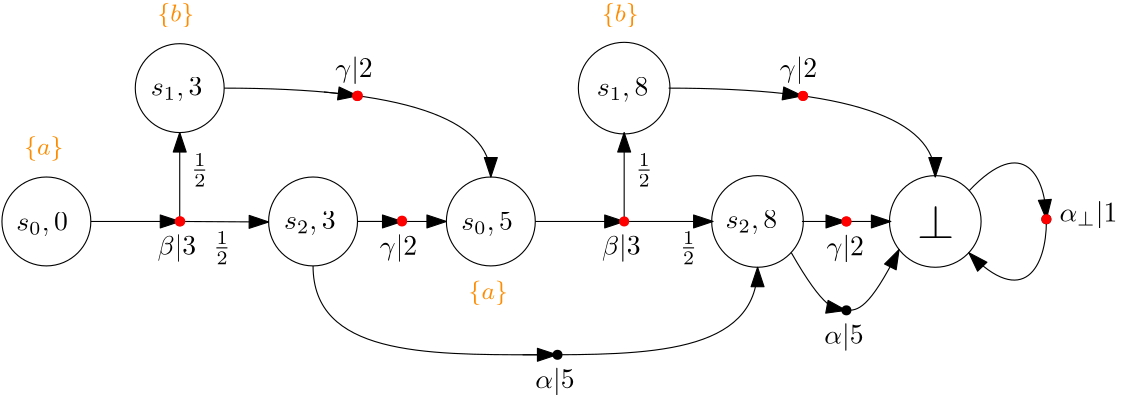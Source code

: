 <?xml version="1.0"?>
<!DOCTYPE ipe SYSTEM "ipe.dtd">
<ipe version="70206" creator="Ipe 7.2.6">
<info created="D:20161211221609" modified="D:20180308192743"/>
<ipestyle name="basic">
<symbol name="arrow/arc(spx)">
<path stroke="sym-stroke" fill="sym-stroke" pen="sym-pen">
0 0 m
-1 0.333 l
-1 -0.333 l
h
</path>
</symbol>
<symbol name="arrow/farc(spx)">
<path stroke="sym-stroke" fill="white" pen="sym-pen">
0 0 m
-1 0.333 l
-1 -0.333 l
h
</path>
</symbol>
<symbol name="arrow/ptarc(spx)">
<path stroke="sym-stroke" fill="sym-stroke" pen="sym-pen">
0 0 m
-1 0.333 l
-0.8 0 l
-1 -0.333 l
h
</path>
</symbol>
<symbol name="arrow/fptarc(spx)">
<path stroke="sym-stroke" fill="white" pen="sym-pen">
0 0 m
-1 0.333 l
-0.8 0 l
-1 -0.333 l
h
</path>
</symbol>
<symbol name="mark/circle(sx)" transformations="translations">
<path fill="sym-stroke">
0.6 0 0 0.6 0 0 e
0.4 0 0 0.4 0 0 e
</path>
</symbol>
<symbol name="mark/disk(sx)" transformations="translations">
<path fill="sym-stroke">
0.6 0 0 0.6 0 0 e
</path>
</symbol>
<symbol name="mark/fdisk(sfx)" transformations="translations">
<group>
<path fill="sym-fill">
0.5 0 0 0.5 0 0 e
</path>
<path fill="sym-stroke" fillrule="eofill">
0.6 0 0 0.6 0 0 e
0.4 0 0 0.4 0 0 e
</path>
</group>
</symbol>
<symbol name="mark/box(sx)" transformations="translations">
<path fill="sym-stroke" fillrule="eofill">
-0.6 -0.6 m
0.6 -0.6 l
0.6 0.6 l
-0.6 0.6 l
h
-0.4 -0.4 m
0.4 -0.4 l
0.4 0.4 l
-0.4 0.4 l
h
</path>
</symbol>
<symbol name="mark/square(sx)" transformations="translations">
<path fill="sym-stroke">
-0.6 -0.6 m
0.6 -0.6 l
0.6 0.6 l
-0.6 0.6 l
h
</path>
</symbol>
<symbol name="mark/fsquare(sfx)" transformations="translations">
<group>
<path fill="sym-fill">
-0.5 -0.5 m
0.5 -0.5 l
0.5 0.5 l
-0.5 0.5 l
h
</path>
<path fill="sym-stroke" fillrule="eofill">
-0.6 -0.6 m
0.6 -0.6 l
0.6 0.6 l
-0.6 0.6 l
h
-0.4 -0.4 m
0.4 -0.4 l
0.4 0.4 l
-0.4 0.4 l
h
</path>
</group>
</symbol>
<symbol name="mark/cross(sx)" transformations="translations">
<group>
<path fill="sym-stroke">
-0.43 -0.57 m
0.57 0.43 l
0.43 0.57 l
-0.57 -0.43 l
h
</path>
<path fill="sym-stroke">
-0.43 0.57 m
0.57 -0.43 l
0.43 -0.57 l
-0.57 0.43 l
h
</path>
</group>
</symbol>
<symbol name="arrow/fnormal(spx)">
<path stroke="sym-stroke" fill="white" pen="sym-pen">
0 0 m
-1 0.333 l
-1 -0.333 l
h
</path>
</symbol>
<symbol name="arrow/pointed(spx)">
<path stroke="sym-stroke" fill="sym-stroke" pen="sym-pen">
0 0 m
-1 0.333 l
-0.8 0 l
-1 -0.333 l
h
</path>
</symbol>
<symbol name="arrow/fpointed(spx)">
<path stroke="sym-stroke" fill="white" pen="sym-pen">
0 0 m
-1 0.333 l
-0.8 0 l
-1 -0.333 l
h
</path>
</symbol>
<symbol name="arrow/linear(spx)">
<path stroke="sym-stroke" pen="sym-pen">
-1 0.333 m
0 0 l
-1 -0.333 l
</path>
</symbol>
<symbol name="arrow/fdouble(spx)">
<path stroke="sym-stroke" fill="white" pen="sym-pen">
0 0 m
-1 0.333 l
-1 -0.333 l
h
-1 0 m
-2 0.333 l
-2 -0.333 l
h
</path>
</symbol>
<symbol name="arrow/double(spx)">
<path stroke="sym-stroke" fill="sym-stroke" pen="sym-pen">
0 0 m
-1 0.333 l
-1 -0.333 l
h
-1 0 m
-2 0.333 l
-2 -0.333 l
h
</path>
</symbol>
<pen name="heavier" value="0.8"/>
<pen name="fat" value="1.2"/>
<pen name="ultrafat" value="2"/>
<symbolsize name="large" value="5"/>
<symbolsize name="small" value="2"/>
<symbolsize name="tiny" value="1.1"/>
<arrowsize name="large" value="10"/>
<arrowsize name="small" value="5"/>
<arrowsize name="tiny" value="3"/>
<color name="red" value="1 0 0"/>
<color name="green" value="0 1 0"/>
<color name="blue" value="0 0 1"/>
<color name="yellow" value="1 1 0"/>
<color name="orange" value="1 0.647 0"/>
<color name="gold" value="1 0.843 0"/>
<color name="purple" value="0.627 0.125 0.941"/>
<color name="gray" value="0.745"/>
<color name="brown" value="0.647 0.165 0.165"/>
<color name="navy" value="0 0 0.502"/>
<color name="pink" value="1 0.753 0.796"/>
<color name="seagreen" value="0.18 0.545 0.341"/>
<color name="turquoise" value="0.251 0.878 0.816"/>
<color name="violet" value="0.933 0.51 0.933"/>
<color name="darkblue" value="0 0 0.545"/>
<color name="darkcyan" value="0 0.545 0.545"/>
<color name="darkgray" value="0.663"/>
<color name="darkgreen" value="0 0.392 0"/>
<color name="darkmagenta" value="0.545 0 0.545"/>
<color name="darkorange" value="1 0.549 0"/>
<color name="darkred" value="0.545 0 0"/>
<color name="lightblue" value="0.678 0.847 0.902"/>
<color name="lightcyan" value="0.878 1 1"/>
<color name="lightgray" value="0.827"/>
<color name="lightgreen" value="0.565 0.933 0.565"/>
<color name="lightyellow" value="1 1 0.878"/>
<dashstyle name="dashed" value="[4] 0"/>
<dashstyle name="dotted" value="[1 3] 0"/>
<dashstyle name="dash dotted" value="[4 2 1 2] 0"/>
<dashstyle name="dash dot dotted" value="[4 2 1 2 1 2] 0"/>
<textsize name="large" value="\large"/>
<textsize name="Large" value="\Large"/>
<textsize name="LARGE" value="\LARGE"/>
<textsize name="huge" value="\huge"/>
<textsize name="Huge" value="\Huge"/>
<textsize name="small" value="\small"/>
<textsize name="footnote" value="\footnotesize"/>
<textsize name="tiny" value="\tiny"/>
<textstyle name="center" begin="\begin{center}" end="\end{center}"/>
<textstyle name="itemize" begin="\begin{itemize}" end="\end{itemize}"/>
<textstyle name="item" begin="\begin{itemize}\item{}" end="\end{itemize}"/>
<gridsize name="4 pts" value="4"/>
<gridsize name="8 pts (~3 mm)" value="8"/>
<gridsize name="16 pts (~6 mm)" value="16"/>
<gridsize name="32 pts (~12 mm)" value="32"/>
<gridsize name="10 pts (~3.5 mm)" value="10"/>
<gridsize name="20 pts (~7 mm)" value="20"/>
<gridsize name="14 pts (~5 mm)" value="14"/>
<gridsize name="28 pts (~10 mm)" value="28"/>
<gridsize name="56 pts (~20 mm)" value="56"/>
<anglesize name="90 deg" value="90"/>
<anglesize name="60 deg" value="60"/>
<anglesize name="45 deg" value="45"/>
<anglesize name="30 deg" value="30"/>
<anglesize name="22.5 deg" value="22.5"/>
<opacity name="10%" value="0.1"/>
<opacity name="30%" value="0.3"/>
<opacity name="50%" value="0.5"/>
<opacity name="75%" value="0.75"/>
<tiling name="falling" angle="-60" step="4" width="1"/>
<tiling name="rising" angle="30" step="4" width="1"/>
</ipestyle>
<page>
<layer name="alpha"/>
<view layers="alpha" active="alpha"/>
<path layer="alpha" stroke="black">
16 0 0 16 48 736 e
</path>
<path stroke="black">
16 0 0 16 96 784 e
</path>
<path stroke="black">
16 0 0 16 144 736 e
</path>
<path stroke="black">
16 0 0 16 208 736 e
</path>
<path matrix="1 0 0 1 -64 0" stroke="black">
16.4924 0 0 16.4924 320 784 e
</path>
<path matrix="1 0 0 1 -64 0" stroke="black">
16.4924 0 0 16.4924 368 736 e
</path>
<path matrix="1 0 0 1 -64 0" stroke="black">
16.4924 0 0 16.4924 432 736 e
</path>
<path stroke="black" arrow="normal/normal">
64 736 m
96 736 l
</path>
<path stroke="black" arrow="normal/normal">
96 736 m
96 768 l
</path>
<path stroke="black" arrow="normal/normal">
96 736 m
128.001 735.813 l
</path>
<path matrix="1 0 0 1 -64 0" stroke="black" arrow="normal/normal">
288 736 m
320 736 l
</path>
<path matrix="1 0 0 1 -64 0" stroke="black" arrow="normal/normal">
320 736 m
320 768 l
</path>
<path matrix="1 0 0 1 -64 0" stroke="black" arrow="normal/normal">
320 736 m
352 736 l
</path>
<path matrix="1 0 0 1 -64 0" stroke="black" arrow="normal/normal">
384 736 m
416 736 l
</path>
<path stroke="black" arrow="normal/normal">
112 784 m
208 784
208 752 c
</path>
<path stroke="black" arrow="normal/normal">
144 720 m
144 688
224 688
304 688
304.029 719.508 c
</path>
<path stroke="black" arrow="normal/normal">
272 784 m
368 784
368 752 c
</path>
<use name="mark/disk(sx)" pos="96 736" size="normal" stroke="red"/>
<path stroke="black" arrow="normal/normal">
160 736 m
192 736 l
</path>
<use name="mark/disk(sx)" pos="176 736" size="normal" stroke="red"/>
<use name="mark/disk(sx)" pos="160.072 781.245" size="normal" stroke="red"/>
<use name="mark/disk(sx)" pos="160.072 781.245" size="normal" stroke="red"/>
<use name="mark/disk(sx)" pos="256 736" size="normal" stroke="red"/>
<use name="mark/disk(sx)" pos="232 688" size="normal" stroke="black"/>
<text matrix="1 0 0 1 -0.72194 2.14596" transformations="translations" pos="37.9076 730.581" stroke="black" type="label" width="18.549" height="6.428" depth="1.93" valign="baseline" style="math">s_0, 0</text>
<text matrix="1 0 0 1 -4 0" transformations="translations" pos="89.5783 781.309" stroke="black" type="label" width="18.549" height="6.428" depth="1.93" valign="baseline" style="math">s_1, 3</text>
<text matrix="1 0 0 1 -4 0" transformations="translations" pos="137.521 733.251" stroke="black" type="label" width="18.549" height="6.428" depth="1.93" valign="baseline" style="math">s_2, 3</text>
<text matrix="1 0 0 1 -4 0" transformations="translations" pos="201.353 732.887" stroke="black" type="label" width="18.549" height="6.428" depth="1.93" valign="baseline" style="math">s_0, 5</text>
<text matrix="1 0 0 1 -2.69081 0" transformations="translations" pos="248.816 781.256" stroke="black" type="label" width="18.549" height="6.428" depth="1.93" valign="baseline" style="math">s_1, 8</text>
<text matrix="1 0 0 1 -4 0" transformations="translations" pos="296.483 733.525" stroke="black" type="label" width="18.549" height="6.428" depth="1.93" valign="baseline" style="math">s_2, 8</text>
<text matrix="1 0 0 1 0.603744 -2.97186" transformations="translations" pos="360.841 732.903" stroke="black" type="label" width="13.39" height="11.955" depth="0" valign="baseline" size="LARGE" style="math">\bot</text>
<text matrix="1 0 0 1 0 4" transformations="translations" pos="88 720" stroke="black" type="label" width="13.91" height="7.473" depth="2.49" valign="baseline" style="math">\beta | 3</text>
<text matrix="1 0 0 1 -4 0" transformations="translations" pos="156 788" stroke="black" type="label" width="13.46" height="7.473" depth="2.49" valign="baseline" style="math">\gamma | 2</text>
<text matrix="1 0 0 1 -4 -4" transformations="translations" pos="172 728" stroke="black" type="label" width="13.46" height="7.473" depth="2.49" valign="baseline" style="math">\gamma | 2</text>
<text matrix="1 0 0 1 -4 -4" transformations="translations" pos="228 680" stroke="black" type="label" width="14.159" height="7.473" depth="2.49" valign="baseline" style="math">\alpha | 5</text>
<text matrix="1 0 0 1 -4 -4" transformations="translations" pos="252 728" stroke="black" type="label" width="13.91" height="7.473" depth="2.49" valign="baseline" style="math">\beta | 3</text>
<text matrix="1 0 0 1 -20 0" transformations="translations" pos="332 788" stroke="black" type="label" width="13.46" height="7.473" depth="2.49" valign="baseline" style="math">\gamma | 2</text>
<use name="mark/disk(sx)" pos="320.347 781.207" size="normal" stroke="red"/>
<use name="mark/disk(sx)" pos="336 736" size="normal" stroke="red"/>
<text matrix="1 0 0 1 -3.14055 -4.20776" transformations="translations" pos="332 728" stroke="black" type="label" width="13.46" height="7.473" depth="2.49" valign="baseline" style="math">\gamma | 2</text>
<text transformations="translations" pos="100 752" stroke="black" type="label" width="6.362" height="8.422" depth="3.43" valign="baseline" style="math">\frac{1}{2}</text>
<text matrix="1 0 0 1 0 -4" transformations="translations" pos="108 728" stroke="black" type="label" width="6.362" height="8.422" depth="3.43" valign="baseline" style="math">\frac{1}{2}</text>
<text transformations="translations" pos="260 752" stroke="black" type="label" width="6.362" height="8.422" depth="3.43" valign="baseline" style="math">\frac{1}{2}</text>
<text transformations="translations" pos="276 724" stroke="black" type="label" width="6.362" height="8.422" depth="3.43" valign="baseline" style="math">\frac{1}{2}</text>
<path stroke="black" arrow="normal/normal">
160 736 m
176 736 l
</path>
<path stroke="black" arrow="normal/normal">
147.933 782.602 m
152.316 782.181
160.057 781.247 c
</path>
<path stroke="black" arrow="normal/normal">
219.429 688.002 m
231.777 688.009 l
</path>
<path stroke="black" arrow="normal/normal">
313.6 782.044 m
320.117 781.239 l
</path>
<text matrix="1 0 0 1 8 -8" transformations="translations" pos="32 768" stroke="darkorange" type="label" width="14.097" height="6.726" depth="2.24" valign="baseline" size="small" style="math">\{a\}</text>
<text matrix="1 0 0 1 56 40" transformations="translations" pos="32 768" stroke="darkorange" type="label" width="13.164" height="6.726" depth="2.24" valign="baseline" size="small" style="math">\{b\}</text>
<text matrix="1 0 0 1 216 40" transformations="translations" pos="32 768" stroke="darkorange" type="label" width="13.164" height="6.726" depth="2.24" valign="baseline" size="small" style="math">\{b\}</text>
<text matrix="1 0 0 1 168 -60" transformations="translations" pos="32 768" stroke="darkorange" type="label" width="14.097" height="6.726" depth="2.24" valign="baseline" size="small" style="math">\{a\}</text>
<use name="mark/disk(sx)" pos="336 704" size="normal" stroke="black"/>
<text matrix="1 0 0 1 0 -4" transformations="translations" pos="328 696" stroke="black" type="label" width="14.159" height="7.473" depth="2.49" valign="baseline" style="math">\alpha | 5</text>
<path stroke="black" arrow="normal/normal">
330.668 736 m
335.668 736 l
</path>
<path stroke="black" arrow="normal/normal">
316.127 724.822 m
328 704
336 704
344 704
354.965 725.896 c
</path>
<path stroke="black" arrow="normal/normal">
331.688 704.781 m
335.871 704 l
</path>
<use name="mark/disk(sx)" pos="96.1762 736.037" size="normal" stroke="red"/>
<use name="mark/disk(sx)" pos="159.847 781.138" size="normal" stroke="red"/>
<use name="mark/disk(sx)" pos="176.028 736.284" size="normal" stroke="red"/>
<use name="mark/disk(sx)" pos="320.414 781.183" size="normal" stroke="red"/>
<path stroke="black" arrow="normal/normal">
380.209 747.087 m
400 768
416 736
400 704
380.063 724.754 c
</path>
<path stroke="black" arrow="normal/normal">
407.556 742.367 m
407.993 736.797 l
</path>
<use name="mark/disk(sx)" pos="407.993 736.797" size="normal" stroke="black"/>
<text matrix="1 0 0 1 -3.31112 0" transformations="translations" pos="416 736" stroke="black" type="label" width="20.847" height="7.473" depth="2.49" valign="baseline" style="math">\alpha_\bot|1</text>
<use name="mark/disk(sx)" pos="336 736" size="normal" stroke="red"/>
<use name="mark/disk(sx)" pos="407.993 736.797" size="normal" stroke="red"/>
</page>
</ipe>
